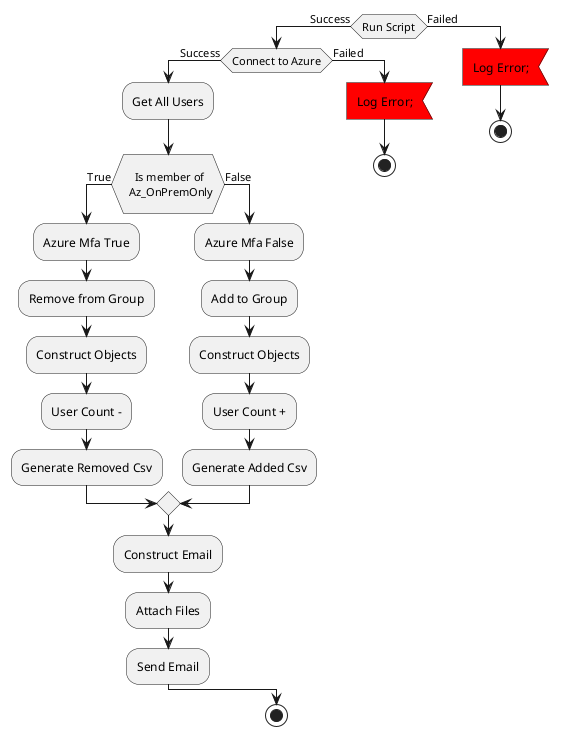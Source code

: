 @startuml AzureMfa
if (Run Script) then (Success)
if (Connect to Azure) then (Success)
  :Get All Users;
  if (
    Is member of
  Az_OnPremOnly
      ) then (True)
    :Azure Mfa True;
    :Remove from Group;
    :Construct Objects;
    :User Count -;
    :Generate Removed Csv;
  else (False)
    :Azure Mfa False;
    :Add to Group;
    :Construct Objects;
    :User Count +;
    :Generate Added Csv;
  endif
    :Construct Email;
    :Attach Files;
    :Send Email;
else (Failed)
  #Red:Log Error;<
  stop
endif
  stop
else (Failed)
  #Red:Log Error;<
  stop
@enduml